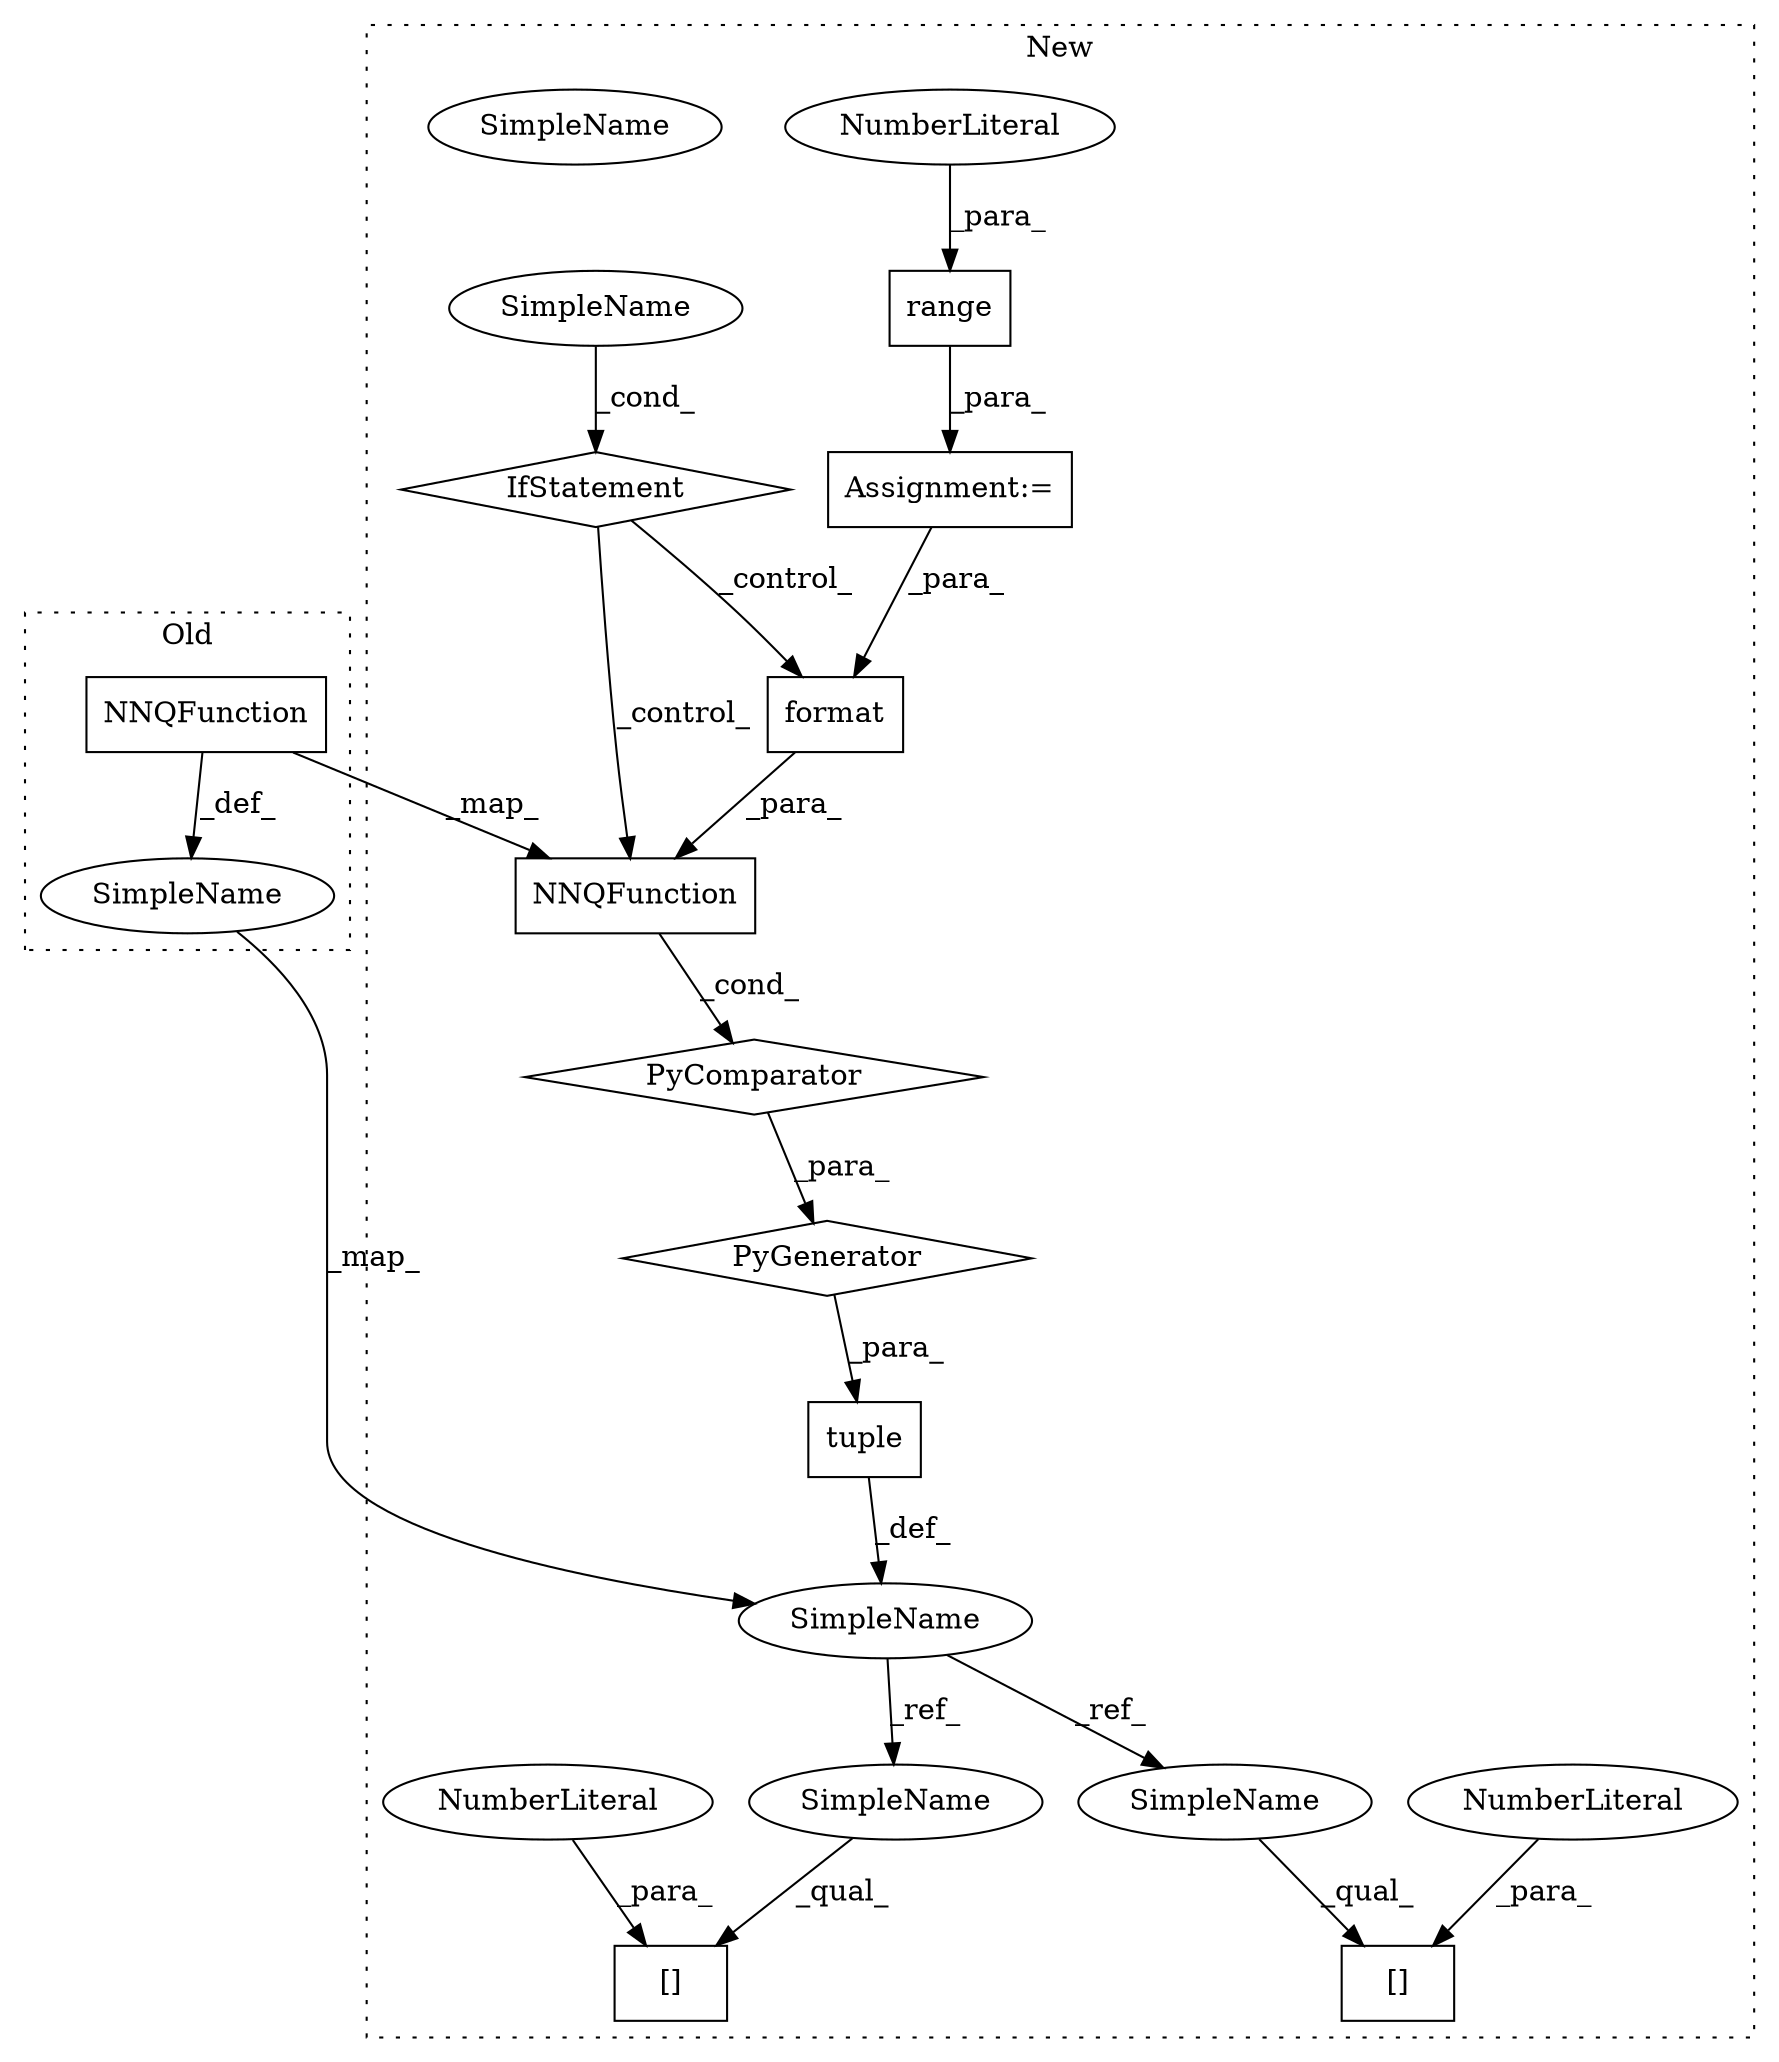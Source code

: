 digraph G {
subgraph cluster0 {
1 [label="NNQFunction" a="32" s="5197,5287" l="12,1" shape="box"];
8 [label="SimpleName" a="42" s="5193" l="3" shape="ellipse"];
label = "Old";
style="dotted";
}
subgraph cluster1 {
2 [label="NNQFunction" a="32" s="4972,5073" l="12,1" shape="box"];
3 [label="[]" a="2" s="6374,6387" l="12,1" shape="box"];
4 [label="NumberLiteral" a="34" s="6386" l="1" shape="ellipse"];
5 [label="[]" a="2" s="6712,6725" l="12,1" shape="box"];
6 [label="NumberLiteral" a="34" s="6724" l="1" shape="ellipse"];
7 [label="SimpleName" a="42" s="4945" l="11" shape="ellipse"];
9 [label="format" a="32" s="5064,5072" l="7,1" shape="box"];
10 [label="tuple" a="32" s="4957,5162" l="15,-3" shape="box"];
11 [label="PyComparator" a="113" s="5132" l="24" shape="diamond"];
12 [label="range" a="32" s="5139,5146" l="6,1" shape="box"];
13 [label="NumberLiteral" a="34" s="5145" l="1" shape="ellipse"];
14 [label="IfStatement" a="25" s="5132" l="24" shape="diamond"];
15 [label="SimpleName" a="42" s="5151" l="5" shape="ellipse"];
16 [label="PyGenerator" a="107" s="4972" l="190" shape="diamond"];
17 [label="Assignment:=" a="7" s="5132" l="24" shape="box"];
18 [label="SimpleName" a="42" s="6712" l="11" shape="ellipse"];
19 [label="SimpleName" a="42" s="6374" l="11" shape="ellipse"];
20 [label="SimpleName" a="42" s="5151" l="5" shape="ellipse"];
label = "New";
style="dotted";
}
1 -> 8 [label="_def_"];
1 -> 2 [label="_map_"];
2 -> 11 [label="_cond_"];
4 -> 3 [label="_para_"];
6 -> 5 [label="_para_"];
7 -> 19 [label="_ref_"];
7 -> 18 [label="_ref_"];
8 -> 7 [label="_map_"];
9 -> 2 [label="_para_"];
10 -> 7 [label="_def_"];
11 -> 16 [label="_para_"];
12 -> 17 [label="_para_"];
13 -> 12 [label="_para_"];
14 -> 2 [label="_control_"];
14 -> 9 [label="_control_"];
16 -> 10 [label="_para_"];
17 -> 9 [label="_para_"];
18 -> 5 [label="_qual_"];
19 -> 3 [label="_qual_"];
20 -> 14 [label="_cond_"];
}